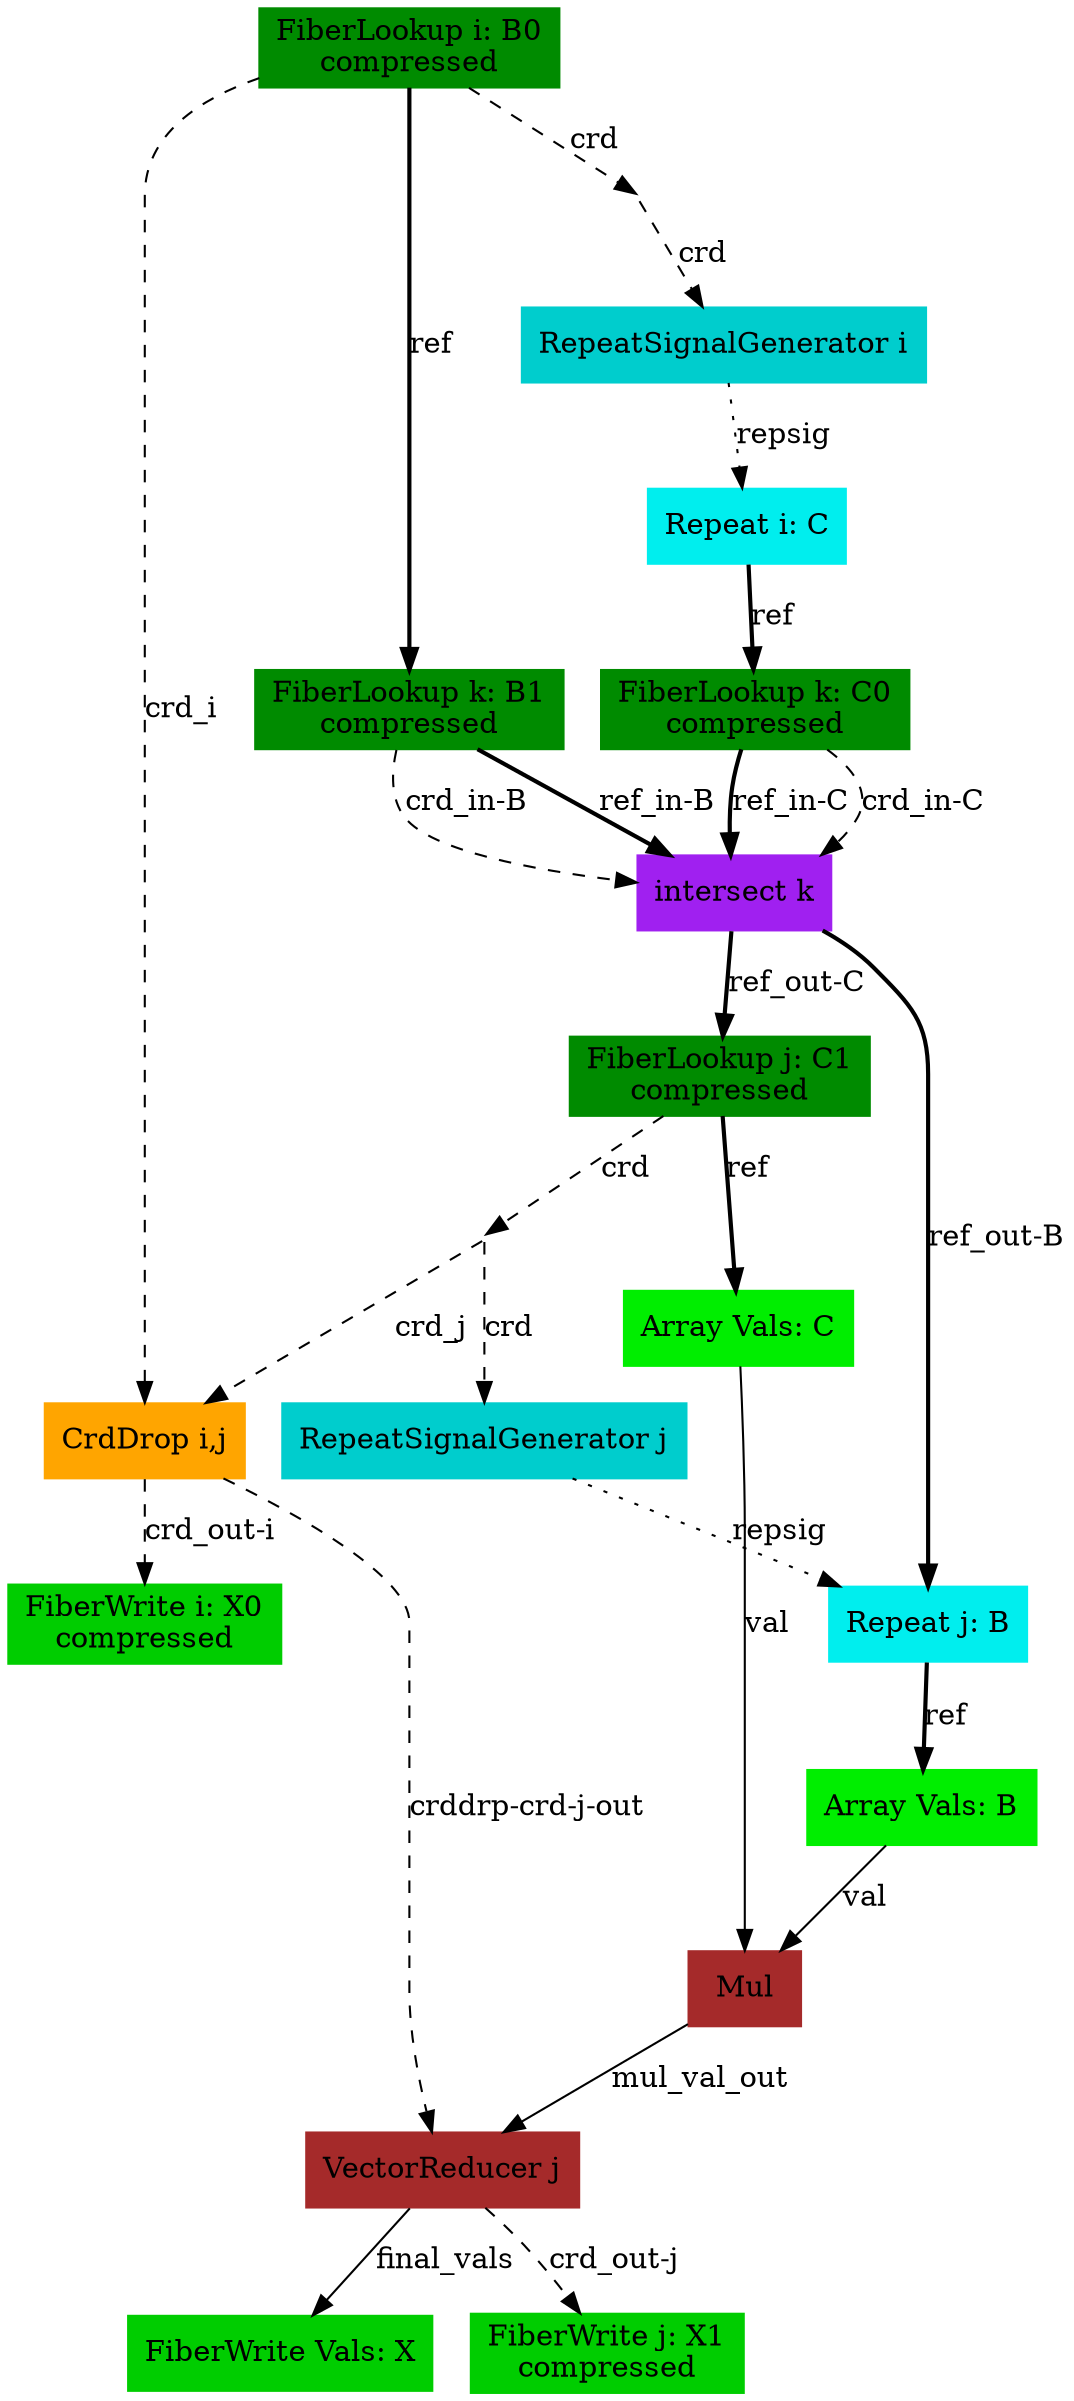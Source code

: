 digraph SAM {
    comment="X=ss01,B=ss01,C=ss01"
    20 [comment="type=vectorreducer,index=j" label="VectorReducer j" color=brown shape=box style=filled type="vectorreducer" accum_index="j"]
    0 [comment="type=fiberwrite,mode=vals,tensor=X,size=1*B0_dim*C1_dim,sink=true" label="FiberWrite Vals: X" color=green3 shape=box style=filled type="fiberwrite" tensor="X" mode="vals" size="1*B0_dim*C1_dim" sink="true"]
    1 [comment="type=fiberwrite,index=j,tensor=X,mode=1,format=compressed,segsize=B0_dim+1,crdsize=B0_dim*C1_dim,sink=true" label="FiberWrite j: X1\ncompressed" color=green3 shape=box style=filled type="fiberwrite" index="j" tensor="X" mode="1" format="compressed" segsize="B0_dim+1" crdsize="B0_dim*C1_dim" sink="true"]
    19 [comment="type=fiberlookup,index=i,tensor=B,mode=0,format=compressed,src=true,root=true" label="FiberLookup i: B0\ncompressed" color=green4 shape=box style=filled type="fiberlookup" index="i" tensor="B" mode="0" format="compressed" src="true" root="true"]
    18 [comment="type=broadcast" shape=point style=invis type="broadcast"]
    4 [comment="type=crddrop,outer=i,inner=j" label="CrdDrop i,j" color=orange shape=box style=filled type="crddrop" outer="i" inner="j"]
    2 [comment="type=fiberwrite,index=i,tensor=X,mode=0,format=compressed,segsize=2,crdsize=B0_dim,sink=true" label="FiberWrite i: X0\ncompressed" color=green3 shape=box style=filled type="fiberwrite" index="i" tensor="X" mode="0" format="compressed" segsize="2" crdsize="B0_dim" sink="true"]
    17 [comment="type=repsiggen,index=i" label="RepeatSignalGenerator i" color=cyan3 shape=box style=filled type="repsiggen" index="i"]
    16 [comment="type=repeat,index=i,tensor=C,root=true" label="Repeat i: C" color=cyan2 shape=box style=filled type="repeat" index="i" tensor="C" root="true"]
    15 [comment="type=fiberlookup,index=k,tensor=C,mode=0,format=compressed,src=true,root=false" label="FiberLookup k: C0\ncompressed" color=green4 shape=box style=filled type="fiberlookup" index="k" tensor="C" mode="0" format="compressed" src="true" root="false"]
    13 [comment="type=intersect,index=k" label="intersect k" color=purple shape=box style=filled type="intersect" index="k"]
    9 [comment="type=repeat,index=j,tensor=B,root=false" label="Repeat j: B" color=cyan2 shape=box style=filled type="repeat" index="j" tensor="B" root="false"]
    7 [comment="type=arrayvals,tensor=B" label="Array Vals: B" color=green2 shape=box style=filled type="arrayvals" tensor="B"]
    6 [comment="type=mul" label="Mul" color=brown shape=box style=filled type="mul"]
    12 [comment="type=fiberlookup,index=j,tensor=C,mode=1,format=compressed,src=true,root=false" label="FiberLookup j: C1\ncompressed" color=green4 shape=box style=filled type="fiberlookup" index="j" tensor="C" mode="1" format="compressed" src="true" root="false"]
    11 [comment="type=broadcast" shape=point style=invis type="broadcast"]
    10 [comment="type=repsiggen,index=j" label="RepeatSignalGenerator j" color=cyan3 shape=box style=filled type="repsiggen" index="j"]
    8 [comment="type=arrayvals,tensor=C" label="Array Vals: C" color=green2 shape=box style=filled type="arrayvals" tensor="C"]
    14 [comment="type=fiberlookup,index=k,tensor=B,mode=1,format=compressed,src=true,root=false" label="FiberLookup k: B1\ncompressed" color=green4 shape=box style=filled type="fiberlookup" index="k" tensor="B" mode="1" format="compressed" src="true" root="false"]
    19 -> 18 [label="crd" style=dashed type="crd" comment=""]
    4 -> 2 [label="crd_out-i" style=dashed type="crd" comment="out-i"]
    18 -> 17 [label="crd" style=dashed type="crd" comment=""]
    17 -> 16 [label="repsig" style=dotted type="repsig"]
    16 -> 15 [label="ref" style=bold type="ref"]
    15 -> 13 [label="crd_in-C" style=dashed type="crd" comment="in-C"]
    13 -> 9 [label="ref_out-B" style=bold type="ref" comment="out-B"]
    9 -> 7 [label="ref" style=bold type="ref"]
    7 -> 6 [label="val" type="val"]
    13 -> 12 [label="ref_out-C" style=bold type="ref" comment="out-C"]
    12 -> 11 [label="crd" style=dashed type="crd" comment=""]
    19 -> 4 [label="crd_i" style=dashed type="crd" comment="i"]
    11 -> 4 [label="crd_j" style=dashed type="crd" comment="j"]
    11 -> 10 [label="crd" style=dashed type="crd" comment=""]
    10 -> 9 [label="repsig" style=dotted type="repsig"]
    12 -> 8 [label="ref" style=bold type="ref" comment=""]
    8 -> 6 [label="val" type="val"]
    15 -> 13 [label="ref_in-C" style=bold type="ref" comment="in-C"]
    19 -> 14 [label="ref" style=bold type="ref" comment=""]
    14 -> 13 [label="crd_in-B" style=dashed type="crd" comment="in-B"]
    14 -> 13 [label="ref_in-B" style=bold type="ref" comment="in-B"]
    4 -> 20 [label="crddrp-crd-j-out" style=dashed type="crd" comment="crddrp-crd-j-out"]
    6 -> 20 [label="mul_val_out" type="val"]
    20 -> 0 [label="final_vals" type="val"]
    20 -> 1 [label="crd_out-j" style=dashed type="crd" comment="out-j"]
}
